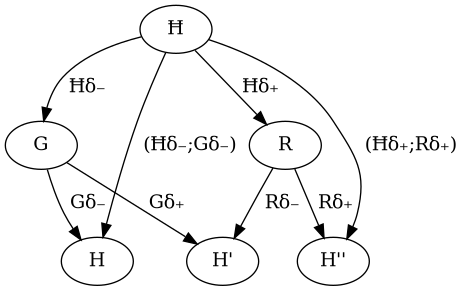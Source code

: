 @startuml
digraph Diagram {
  "H";
  "H'";
  "H''";
  "G";
  "R";
  "Ħ";
  "Ħ"->"G" [label=" Ħδ₋"];
  "Ħ"->"R" [label=" Ħδ₊"];
  "G"->"H" [label=" Gδ₋"];
  "G"->"H'" [label=" Gδ₊"];
  "R"->"H'" [label=" Rδ₋"];
  "R"->"H''" [label=" Rδ₊"];
  "Ħ"->"H" [label=" (Ħδ₋;Gδ₋)"];
  "Ħ"->"H''" [label=" (Ħδ₊;Rδ₊)"];
}
@enduml
